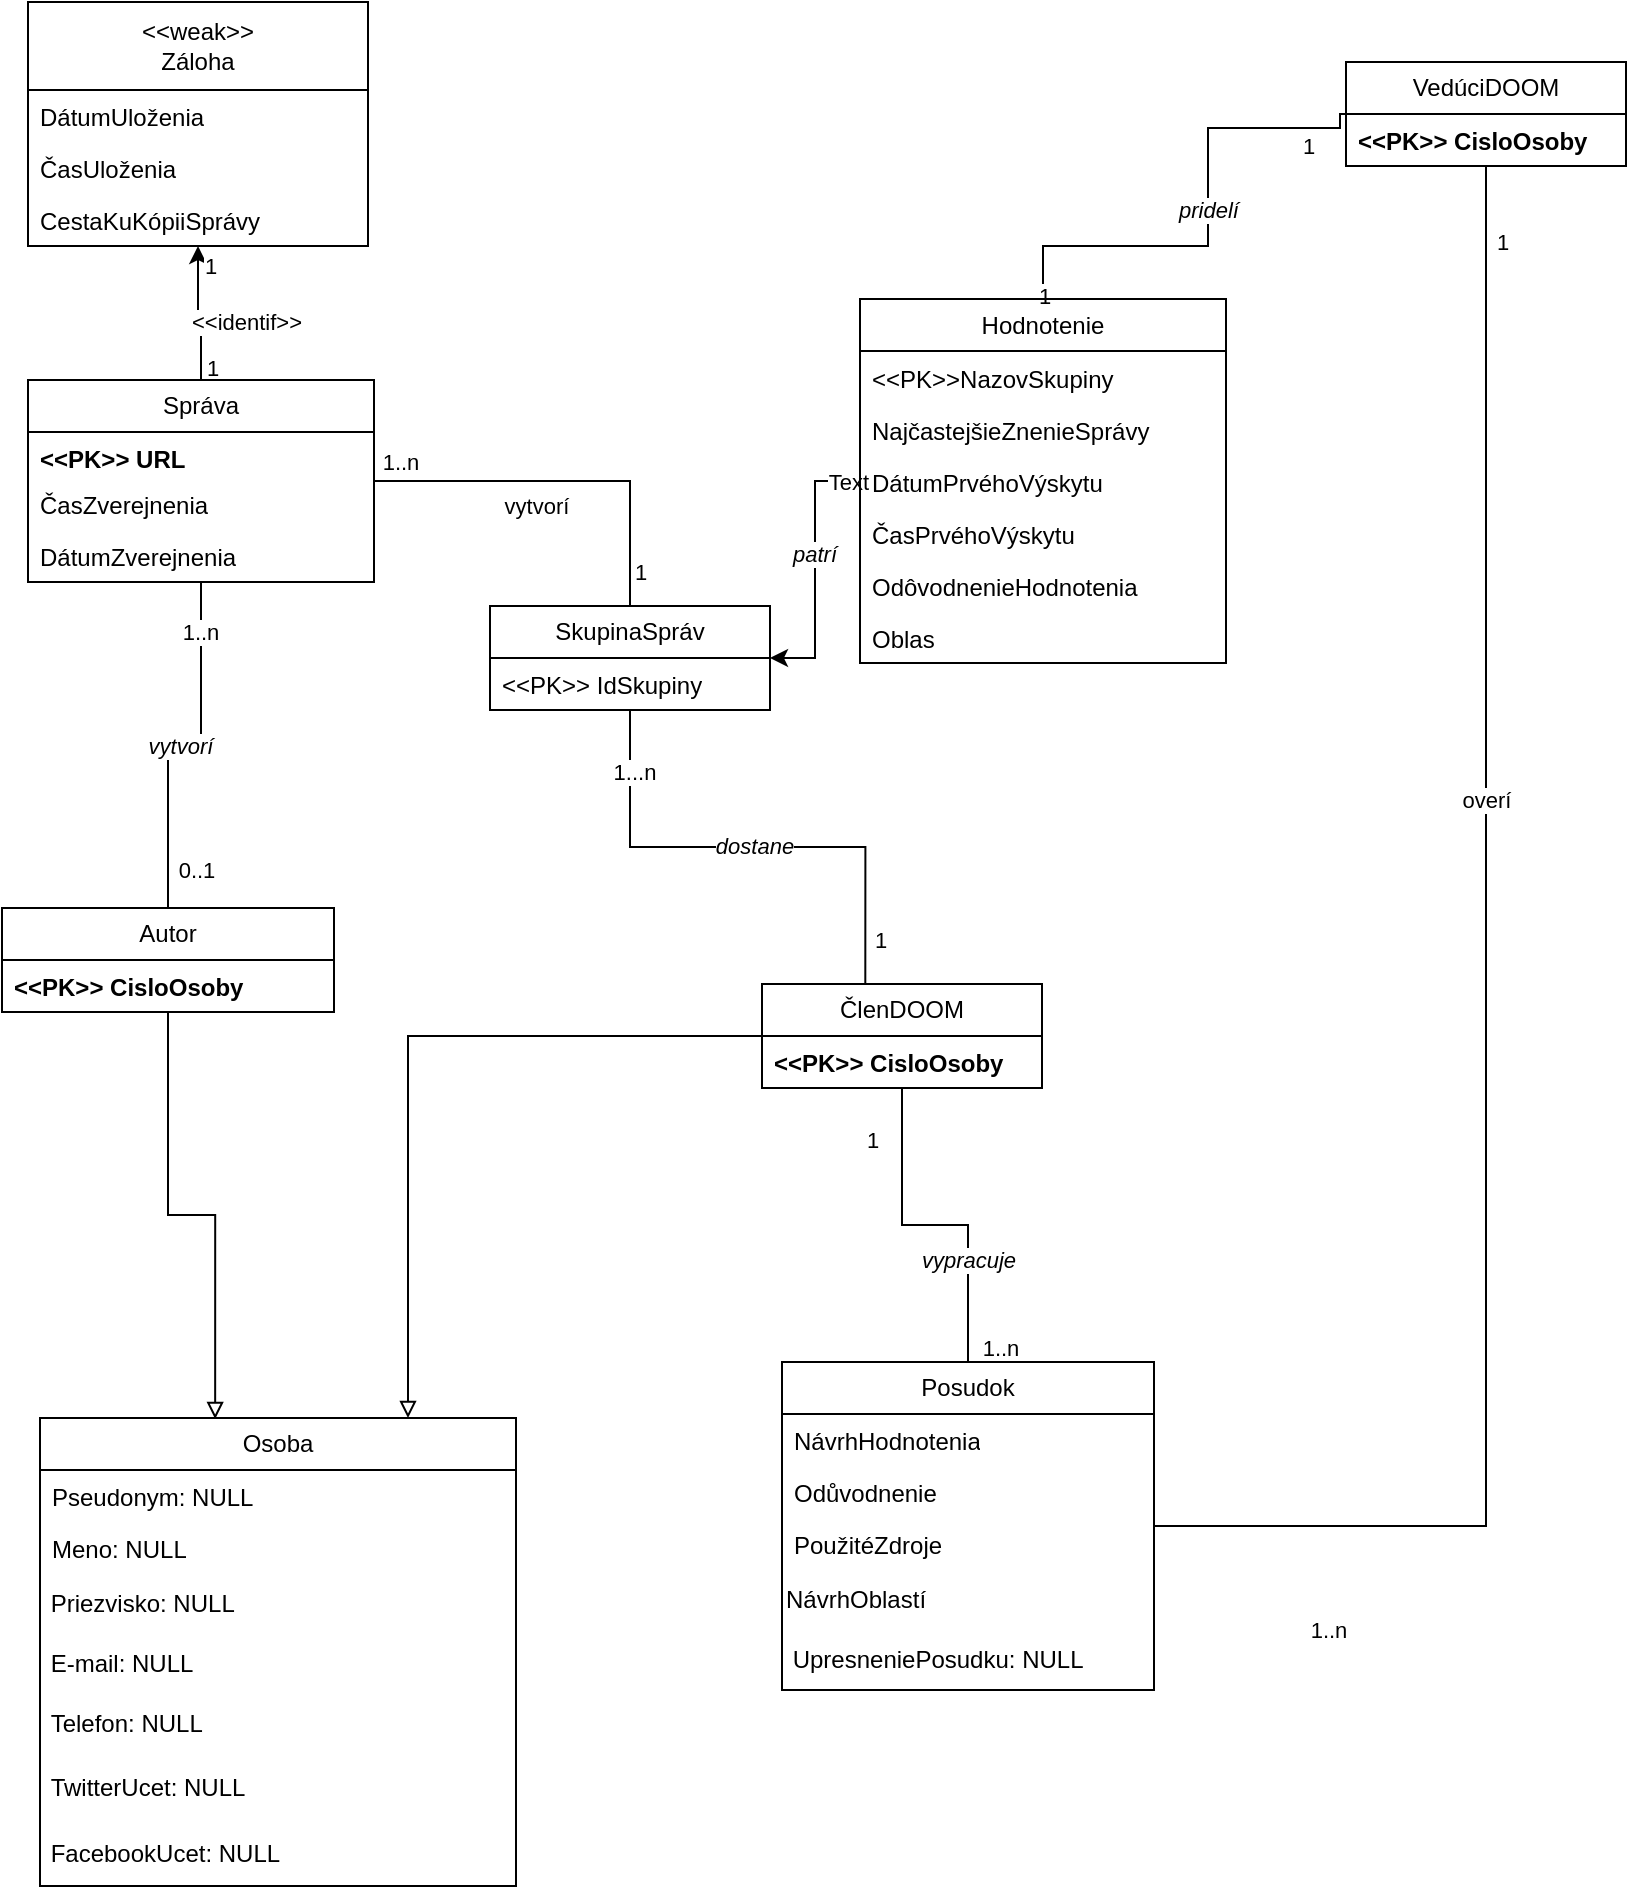 <mxfile version="22.0.8" type="github">
  <diagram name="Page-1" id="c4acf3e9-155e-7222-9cf6-157b1a14988f">
    <mxGraphModel dx="1195" dy="628" grid="0" gridSize="10" guides="1" tooltips="1" connect="1" arrows="1" fold="1" page="1" pageScale="1" pageWidth="850" pageHeight="1100" background="none" math="0" shadow="0">
      <root>
        <mxCell id="0" />
        <mxCell id="1" parent="0" />
        <mxCell id="tlV6fnILcFrFBnI4IhaU-143" style="edgeStyle=orthogonalEdgeStyle;rounded=0;orthogonalLoop=1;jettySize=auto;html=1;" edge="1" parent="1" source="m7hgx1LQ3ufyT0KJ-3Pl-1" target="tlV6fnILcFrFBnI4IhaU-139">
          <mxGeometry relative="1" as="geometry" />
        </mxCell>
        <mxCell id="tlV6fnILcFrFBnI4IhaU-144" value="1" style="edgeLabel;html=1;align=center;verticalAlign=middle;resizable=0;points=[];" vertex="1" connectable="0" parent="tlV6fnILcFrFBnI4IhaU-143">
          <mxGeometry x="-0.81" y="1" relative="1" as="geometry">
            <mxPoint x="6" as="offset" />
          </mxGeometry>
        </mxCell>
        <mxCell id="tlV6fnILcFrFBnI4IhaU-146" value="&amp;lt;&amp;lt;identif&amp;gt;&amp;gt;" style="edgeLabel;html=1;align=center;verticalAlign=middle;resizable=0;points=[];" vertex="1" connectable="0" parent="tlV6fnILcFrFBnI4IhaU-143">
          <mxGeometry x="0.132" relative="1" as="geometry">
            <mxPoint x="24" y="8" as="offset" />
          </mxGeometry>
        </mxCell>
        <mxCell id="tlV6fnILcFrFBnI4IhaU-147" value="1" style="edgeLabel;html=1;align=center;verticalAlign=middle;resizable=0;points=[];" vertex="1" connectable="0" parent="tlV6fnILcFrFBnI4IhaU-143">
          <mxGeometry x="0.797" relative="1" as="geometry">
            <mxPoint x="6" y="3" as="offset" />
          </mxGeometry>
        </mxCell>
        <mxCell id="tlV6fnILcFrFBnI4IhaU-152" style="edgeStyle=orthogonalEdgeStyle;rounded=0;orthogonalLoop=1;jettySize=auto;html=1;endArrow=none;endFill=0;" edge="1" parent="1" source="m7hgx1LQ3ufyT0KJ-3Pl-1" target="tlV6fnILcFrFBnI4IhaU-148">
          <mxGeometry relative="1" as="geometry" />
        </mxCell>
        <mxCell id="tlV6fnILcFrFBnI4IhaU-153" value="vytvorí" style="edgeLabel;html=1;align=center;verticalAlign=middle;resizable=0;points=[];" vertex="1" connectable="0" parent="tlV6fnILcFrFBnI4IhaU-152">
          <mxGeometry x="0.022" y="2" relative="1" as="geometry">
            <mxPoint x="-17" y="14" as="offset" />
          </mxGeometry>
        </mxCell>
        <mxCell id="tlV6fnILcFrFBnI4IhaU-154" value="1..n" style="edgeLabel;html=1;align=center;verticalAlign=middle;resizable=0;points=[];" vertex="1" connectable="0" parent="tlV6fnILcFrFBnI4IhaU-152">
          <mxGeometry x="-0.928" relative="1" as="geometry">
            <mxPoint x="6" y="-10" as="offset" />
          </mxGeometry>
        </mxCell>
        <mxCell id="tlV6fnILcFrFBnI4IhaU-155" value="&lt;div&gt;1&lt;/div&gt;" style="edgeLabel;html=1;align=center;verticalAlign=middle;resizable=0;points=[];" vertex="1" connectable="0" parent="tlV6fnILcFrFBnI4IhaU-152">
          <mxGeometry x="0.853" y="-1" relative="1" as="geometry">
            <mxPoint x="6" y="-3" as="offset" />
          </mxGeometry>
        </mxCell>
        <mxCell id="m7hgx1LQ3ufyT0KJ-3Pl-1" value="Správa" style="swimlane;fontStyle=0;childLayout=stackLayout;horizontal=1;startSize=26;fillColor=none;horizontalStack=0;resizeParent=1;resizeParentMax=0;resizeLast=0;collapsible=1;marginBottom=0;whiteSpace=wrap;html=1;" parent="1" vertex="1">
          <mxGeometry x="23" y="200" width="173" height="101" as="geometry" />
        </mxCell>
        <mxCell id="m7hgx1LQ3ufyT0KJ-3Pl-2" value="&lt;b&gt;&amp;lt;&amp;lt;PK&amp;gt;&amp;gt; URL&lt;/b&gt;" style="text;strokeColor=none;fillColor=none;align=left;verticalAlign=top;spacingLeft=4;spacingRight=4;overflow=hidden;rotatable=0;points=[[0,0.5],[1,0.5]];portConstraint=eastwest;whiteSpace=wrap;html=1;" parent="m7hgx1LQ3ufyT0KJ-3Pl-1" vertex="1">
          <mxGeometry y="26" width="173" height="23" as="geometry" />
        </mxCell>
        <mxCell id="m7hgx1LQ3ufyT0KJ-3Pl-4" value="ČasZverejnenia" style="text;strokeColor=none;fillColor=none;align=left;verticalAlign=top;spacingLeft=4;spacingRight=4;overflow=hidden;rotatable=0;points=[[0,0.5],[1,0.5]];portConstraint=eastwest;whiteSpace=wrap;html=1;" parent="m7hgx1LQ3ufyT0KJ-3Pl-1" vertex="1">
          <mxGeometry y="49" width="173" height="26" as="geometry" />
        </mxCell>
        <mxCell id="m7hgx1LQ3ufyT0KJ-3Pl-3" value="DátumZverejnenia" style="text;strokeColor=none;fillColor=none;align=left;verticalAlign=top;spacingLeft=4;spacingRight=4;overflow=hidden;rotatable=0;points=[[0,0.5],[1,0.5]];portConstraint=eastwest;whiteSpace=wrap;html=1;" parent="m7hgx1LQ3ufyT0KJ-3Pl-1" vertex="1">
          <mxGeometry y="75" width="173" height="26" as="geometry" />
        </mxCell>
        <mxCell id="tlV6fnILcFrFBnI4IhaU-1" value="&lt;div&gt;Osoba&lt;/div&gt;" style="swimlane;fontStyle=0;childLayout=stackLayout;horizontal=1;startSize=26;fillColor=none;horizontalStack=0;resizeParent=1;resizeParentMax=0;resizeLast=0;collapsible=1;marginBottom=0;whiteSpace=wrap;html=1;" vertex="1" parent="1">
          <mxGeometry x="29" y="719" width="238" height="234" as="geometry" />
        </mxCell>
        <mxCell id="tlV6fnILcFrFBnI4IhaU-3" value="Pseudonym: NULL" style="text;strokeColor=none;fillColor=none;align=left;verticalAlign=top;spacingLeft=4;spacingRight=4;overflow=hidden;rotatable=0;points=[[0,0.5],[1,0.5]];portConstraint=eastwest;whiteSpace=wrap;html=1;" vertex="1" parent="tlV6fnILcFrFBnI4IhaU-1">
          <mxGeometry y="26" width="238" height="26" as="geometry" />
        </mxCell>
        <mxCell id="tlV6fnILcFrFBnI4IhaU-4" value="Meno: NULL" style="text;strokeColor=none;fillColor=none;align=left;verticalAlign=top;spacingLeft=4;spacingRight=4;overflow=hidden;rotatable=0;points=[[0,0.5],[1,0.5]];portConstraint=eastwest;whiteSpace=wrap;html=1;" vertex="1" parent="tlV6fnILcFrFBnI4IhaU-1">
          <mxGeometry y="52" width="238" height="26" as="geometry" />
        </mxCell>
        <mxCell id="tlV6fnILcFrFBnI4IhaU-5" value="&lt;div&gt;&amp;nbsp;Priezvisko: NULL&lt;/div&gt;" style="text;strokeColor=none;align=left;fillColor=none;html=1;verticalAlign=middle;whiteSpace=wrap;rounded=0;" vertex="1" parent="tlV6fnILcFrFBnI4IhaU-1">
          <mxGeometry y="78" width="238" height="30" as="geometry" />
        </mxCell>
        <mxCell id="tlV6fnILcFrFBnI4IhaU-6" value="&amp;nbsp;E-mail: NULL" style="text;strokeColor=none;align=left;fillColor=none;html=1;verticalAlign=middle;whiteSpace=wrap;rounded=0;" vertex="1" parent="tlV6fnILcFrFBnI4IhaU-1">
          <mxGeometry y="108" width="238" height="30" as="geometry" />
        </mxCell>
        <mxCell id="tlV6fnILcFrFBnI4IhaU-7" value="&amp;nbsp;Telefon: NULL" style="text;strokeColor=none;align=left;fillColor=none;html=1;verticalAlign=middle;whiteSpace=wrap;rounded=0;" vertex="1" parent="tlV6fnILcFrFBnI4IhaU-1">
          <mxGeometry y="138" width="238" height="30" as="geometry" />
        </mxCell>
        <mxCell id="tlV6fnILcFrFBnI4IhaU-9" value="&amp;nbsp;TwitterUcet: NULL" style="text;strokeColor=none;align=left;fillColor=none;html=1;verticalAlign=middle;whiteSpace=wrap;rounded=0;" vertex="1" parent="tlV6fnILcFrFBnI4IhaU-1">
          <mxGeometry y="168" width="238" height="33" as="geometry" />
        </mxCell>
        <mxCell id="tlV6fnILcFrFBnI4IhaU-8" value="&amp;nbsp;FacebookUcet: NULL" style="text;strokeColor=none;align=left;fillColor=none;html=1;verticalAlign=middle;whiteSpace=wrap;rounded=0;" vertex="1" parent="tlV6fnILcFrFBnI4IhaU-1">
          <mxGeometry y="201" width="238" height="33" as="geometry" />
        </mxCell>
        <mxCell id="tlV6fnILcFrFBnI4IhaU-21" style="edgeStyle=orthogonalEdgeStyle;rounded=0;orthogonalLoop=1;jettySize=auto;html=1;endArrow=block;endFill=0;" edge="1" parent="1" source="tlV6fnILcFrFBnI4IhaU-11" target="tlV6fnILcFrFBnI4IhaU-1">
          <mxGeometry relative="1" as="geometry">
            <Array as="points">
              <mxPoint x="213" y="528" />
            </Array>
          </mxGeometry>
        </mxCell>
        <mxCell id="tlV6fnILcFrFBnI4IhaU-31" style="edgeStyle=orthogonalEdgeStyle;rounded=0;orthogonalLoop=1;jettySize=auto;html=1;endArrow=none;endFill=0;" edge="1" parent="1" source="tlV6fnILcFrFBnI4IhaU-11" target="tlV6fnILcFrFBnI4IhaU-25">
          <mxGeometry relative="1" as="geometry">
            <mxPoint x="356.6" y="480.0" as="sourcePoint" />
          </mxGeometry>
        </mxCell>
        <mxCell id="tlV6fnILcFrFBnI4IhaU-32" value="&lt;i&gt;vypracuje&lt;/i&gt;" style="edgeLabel;html=1;align=center;verticalAlign=middle;resizable=0;points=[];" vertex="1" connectable="0" parent="tlV6fnILcFrFBnI4IhaU-31">
          <mxGeometry x="0.318" y="1" relative="1" as="geometry">
            <mxPoint x="-1" y="7" as="offset" />
          </mxGeometry>
        </mxCell>
        <mxCell id="tlV6fnILcFrFBnI4IhaU-33" value="1" style="edgeLabel;html=1;align=center;verticalAlign=middle;resizable=0;points=[];" vertex="1" connectable="0" parent="tlV6fnILcFrFBnI4IhaU-31">
          <mxGeometry x="-0.841" y="2" relative="1" as="geometry">
            <mxPoint x="-17" y="12" as="offset" />
          </mxGeometry>
        </mxCell>
        <mxCell id="tlV6fnILcFrFBnI4IhaU-35" value="1..n" style="edgeLabel;html=1;align=center;verticalAlign=middle;resizable=0;points=[];" vertex="1" connectable="0" parent="tlV6fnILcFrFBnI4IhaU-31">
          <mxGeometry x="0.793" y="-2" relative="1" as="geometry">
            <mxPoint x="18" y="10" as="offset" />
          </mxGeometry>
        </mxCell>
        <mxCell id="tlV6fnILcFrFBnI4IhaU-11" value="ČlenDOOM" style="swimlane;fontStyle=0;childLayout=stackLayout;horizontal=1;startSize=26;fillColor=none;horizontalStack=0;resizeParent=1;resizeParentMax=0;resizeLast=0;collapsible=1;marginBottom=0;whiteSpace=wrap;html=1;" vertex="1" parent="1">
          <mxGeometry x="390" y="502" width="140" height="52" as="geometry" />
        </mxCell>
        <mxCell id="tlV6fnILcFrFBnI4IhaU-125" value="&lt;div&gt;&lt;b&gt;&amp;lt;&amp;lt;PK&amp;gt;&amp;gt; CisloOsoby&lt;/b&gt;&lt;/div&gt;" style="text;strokeColor=none;fillColor=none;align=left;verticalAlign=top;spacingLeft=4;spacingRight=4;overflow=hidden;rotatable=0;points=[[0,0.5],[1,0.5]];portConstraint=eastwest;whiteSpace=wrap;html=1;" vertex="1" parent="tlV6fnILcFrFBnI4IhaU-11">
          <mxGeometry y="26" width="140" height="26" as="geometry" />
        </mxCell>
        <mxCell id="tlV6fnILcFrFBnI4IhaU-23" style="edgeStyle=orthogonalEdgeStyle;rounded=0;orthogonalLoop=1;jettySize=auto;html=1;endArrow=none;endFill=0;" edge="1" parent="1" source="tlV6fnILcFrFBnI4IhaU-17" target="m7hgx1LQ3ufyT0KJ-3Pl-1">
          <mxGeometry relative="1" as="geometry">
            <mxPoint x="95.957" y="170" as="targetPoint" />
          </mxGeometry>
        </mxCell>
        <mxCell id="tlV6fnILcFrFBnI4IhaU-36" value="&lt;i&gt;vytvorí&lt;/i&gt;" style="edgeLabel;html=1;align=center;verticalAlign=middle;resizable=0;points=[];" vertex="1" connectable="0" parent="tlV6fnILcFrFBnI4IhaU-23">
          <mxGeometry x="-0.029" relative="1" as="geometry">
            <mxPoint as="offset" />
          </mxGeometry>
        </mxCell>
        <mxCell id="tlV6fnILcFrFBnI4IhaU-38" value="0..1" style="edgeLabel;html=1;align=center;verticalAlign=middle;resizable=0;points=[];" vertex="1" connectable="0" parent="tlV6fnILcFrFBnI4IhaU-23">
          <mxGeometry x="-0.775" relative="1" as="geometry">
            <mxPoint x="14" y="1" as="offset" />
          </mxGeometry>
        </mxCell>
        <mxCell id="tlV6fnILcFrFBnI4IhaU-39" value="&lt;div&gt;1..n&lt;/div&gt;" style="edgeLabel;html=1;align=center;verticalAlign=middle;resizable=0;points=[];" vertex="1" connectable="0" parent="tlV6fnILcFrFBnI4IhaU-23">
          <mxGeometry x="0.83" y="1" relative="1" as="geometry">
            <mxPoint y="9" as="offset" />
          </mxGeometry>
        </mxCell>
        <mxCell id="tlV6fnILcFrFBnI4IhaU-17" value="Autor" style="swimlane;fontStyle=0;childLayout=stackLayout;horizontal=1;startSize=26;fillColor=none;horizontalStack=0;resizeParent=1;resizeParentMax=0;resizeLast=0;collapsible=1;marginBottom=0;whiteSpace=wrap;html=1;" vertex="1" parent="1">
          <mxGeometry x="10" y="464" width="166" height="52" as="geometry" />
        </mxCell>
        <mxCell id="tlV6fnILcFrFBnI4IhaU-124" value="&lt;div&gt;&lt;b&gt;&amp;lt;&amp;lt;PK&amp;gt;&amp;gt; CisloOsoby&lt;/b&gt;&lt;/div&gt;" style="text;strokeColor=none;fillColor=none;align=left;verticalAlign=top;spacingLeft=4;spacingRight=4;overflow=hidden;rotatable=0;points=[[0,0.5],[1,0.5]];portConstraint=eastwest;whiteSpace=wrap;html=1;" vertex="1" parent="tlV6fnILcFrFBnI4IhaU-17">
          <mxGeometry y="26" width="166" height="26" as="geometry" />
        </mxCell>
        <mxCell id="tlV6fnILcFrFBnI4IhaU-22" style="edgeStyle=orthogonalEdgeStyle;rounded=0;orthogonalLoop=1;jettySize=auto;html=1;entryX=0.368;entryY=0.002;entryDx=0;entryDy=0;entryPerimeter=0;endArrow=block;endFill=0;" edge="1" parent="1" source="tlV6fnILcFrFBnI4IhaU-17" target="tlV6fnILcFrFBnI4IhaU-1">
          <mxGeometry relative="1" as="geometry" />
        </mxCell>
        <mxCell id="tlV6fnILcFrFBnI4IhaU-71" style="edgeStyle=orthogonalEdgeStyle;rounded=0;orthogonalLoop=1;jettySize=auto;html=1;endArrow=none;endFill=0;" edge="1" parent="1" source="tlV6fnILcFrFBnI4IhaU-25" target="tlV6fnILcFrFBnI4IhaU-58">
          <mxGeometry relative="1" as="geometry" />
        </mxCell>
        <mxCell id="tlV6fnILcFrFBnI4IhaU-72" value="1..n" style="edgeLabel;html=1;align=center;verticalAlign=middle;resizable=0;points=[];" vertex="1" connectable="0" parent="tlV6fnILcFrFBnI4IhaU-71">
          <mxGeometry x="-0.757" relative="1" as="geometry">
            <mxPoint x="-16" y="52" as="offset" />
          </mxGeometry>
        </mxCell>
        <mxCell id="tlV6fnILcFrFBnI4IhaU-73" value="1" style="edgeLabel;html=1;align=center;verticalAlign=middle;resizable=0;points=[];" vertex="1" connectable="0" parent="tlV6fnILcFrFBnI4IhaU-71">
          <mxGeometry x="0.91" relative="1" as="geometry">
            <mxPoint x="8" as="offset" />
          </mxGeometry>
        </mxCell>
        <mxCell id="tlV6fnILcFrFBnI4IhaU-129" value="overí" style="edgeLabel;html=1;align=center;verticalAlign=middle;resizable=0;points=[];" vertex="1" connectable="0" parent="tlV6fnILcFrFBnI4IhaU-71">
          <mxGeometry x="0.25" relative="1" as="geometry">
            <mxPoint as="offset" />
          </mxGeometry>
        </mxCell>
        <mxCell id="tlV6fnILcFrFBnI4IhaU-25" value="&lt;div&gt;Posudok&lt;br&gt;&lt;/div&gt;" style="swimlane;fontStyle=0;childLayout=stackLayout;horizontal=1;startSize=26;fillColor=none;horizontalStack=0;resizeParent=1;resizeParentMax=0;resizeLast=0;collapsible=1;marginBottom=0;whiteSpace=wrap;html=1;" vertex="1" parent="1">
          <mxGeometry x="400" y="691" width="186" height="164" as="geometry" />
        </mxCell>
        <mxCell id="tlV6fnILcFrFBnI4IhaU-26" value="NávrhHodnotenia" style="text;strokeColor=none;fillColor=none;align=left;verticalAlign=top;spacingLeft=4;spacingRight=4;overflow=hidden;rotatable=0;points=[[0,0.5],[1,0.5]];portConstraint=eastwest;whiteSpace=wrap;html=1;" vertex="1" parent="tlV6fnILcFrFBnI4IhaU-25">
          <mxGeometry y="26" width="186" height="26" as="geometry" />
        </mxCell>
        <mxCell id="tlV6fnILcFrFBnI4IhaU-27" value="Odůvodnenie" style="text;strokeColor=none;fillColor=none;align=left;verticalAlign=top;spacingLeft=4;spacingRight=4;overflow=hidden;rotatable=0;points=[[0,0.5],[1,0.5]];portConstraint=eastwest;whiteSpace=wrap;html=1;" vertex="1" parent="tlV6fnILcFrFBnI4IhaU-25">
          <mxGeometry y="52" width="186" height="26" as="geometry" />
        </mxCell>
        <mxCell id="tlV6fnILcFrFBnI4IhaU-28" value="PoužitéZdroje" style="text;strokeColor=none;fillColor=none;align=left;verticalAlign=top;spacingLeft=4;spacingRight=4;overflow=hidden;rotatable=0;points=[[0,0.5],[1,0.5]];portConstraint=eastwest;whiteSpace=wrap;html=1;" vertex="1" parent="tlV6fnILcFrFBnI4IhaU-25">
          <mxGeometry y="78" width="186" height="26" as="geometry" />
        </mxCell>
        <mxCell id="tlV6fnILcFrFBnI4IhaU-29" value="NávrhOblastí" style="text;strokeColor=none;align=left;fillColor=none;html=1;verticalAlign=middle;whiteSpace=wrap;rounded=0;" vertex="1" parent="tlV6fnILcFrFBnI4IhaU-25">
          <mxGeometry y="104" width="186" height="30" as="geometry" />
        </mxCell>
        <mxCell id="tlV6fnILcFrFBnI4IhaU-107" value="&lt;div align=&quot;left&quot;&gt;&amp;nbsp;UpresneniePosudku: NULL&lt;/div&gt;" style="text;strokeColor=none;align=left;fillColor=none;html=1;verticalAlign=middle;whiteSpace=wrap;rounded=0;" vertex="1" parent="tlV6fnILcFrFBnI4IhaU-25">
          <mxGeometry y="134" width="186" height="30" as="geometry" />
        </mxCell>
        <mxCell id="tlV6fnILcFrFBnI4IhaU-90" style="edgeStyle=orthogonalEdgeStyle;rounded=0;orthogonalLoop=1;jettySize=auto;html=1;endArrow=none;endFill=0;" edge="1" parent="1" source="tlV6fnILcFrFBnI4IhaU-58" target="tlV6fnILcFrFBnI4IhaU-84">
          <mxGeometry relative="1" as="geometry">
            <mxPoint x="384" y="195" as="targetPoint" />
            <Array as="points">
              <mxPoint x="679" y="67" />
              <mxPoint x="679" y="74" />
              <mxPoint x="613" y="74" />
              <mxPoint x="613" y="133" />
            </Array>
          </mxGeometry>
        </mxCell>
        <mxCell id="tlV6fnILcFrFBnI4IhaU-94" value="&lt;i&gt;pridelí&lt;/i&gt;" style="edgeLabel;html=1;align=center;verticalAlign=middle;resizable=0;points=[];" vertex="1" connectable="0" parent="tlV6fnILcFrFBnI4IhaU-90">
          <mxGeometry x="0.072" relative="1" as="geometry">
            <mxPoint y="-14" as="offset" />
          </mxGeometry>
        </mxCell>
        <mxCell id="tlV6fnILcFrFBnI4IhaU-130" value="1" style="edgeLabel;html=1;align=center;verticalAlign=middle;resizable=0;points=[];" vertex="1" connectable="0" parent="tlV6fnILcFrFBnI4IhaU-90">
          <mxGeometry x="-0.769" relative="1" as="geometry">
            <mxPoint x="2" y="9" as="offset" />
          </mxGeometry>
        </mxCell>
        <mxCell id="tlV6fnILcFrFBnI4IhaU-131" value="1" style="edgeLabel;html=1;align=center;verticalAlign=middle;resizable=0;points=[];" vertex="1" connectable="0" parent="tlV6fnILcFrFBnI4IhaU-90">
          <mxGeometry x="0.88" relative="1" as="geometry">
            <mxPoint y="13" as="offset" />
          </mxGeometry>
        </mxCell>
        <mxCell id="tlV6fnILcFrFBnI4IhaU-58" value="VedúciDOOM" style="swimlane;fontStyle=0;childLayout=stackLayout;horizontal=1;startSize=26;fillColor=none;horizontalStack=0;resizeParent=1;resizeParentMax=0;resizeLast=0;collapsible=1;marginBottom=0;whiteSpace=wrap;html=1;" vertex="1" parent="1">
          <mxGeometry x="682" y="41" width="140" height="52" as="geometry" />
        </mxCell>
        <mxCell id="tlV6fnILcFrFBnI4IhaU-126" value="&lt;div&gt;&lt;b&gt;&amp;lt;&amp;lt;PK&amp;gt;&amp;gt; CisloOsoby&lt;/b&gt;&lt;/div&gt;" style="text;strokeColor=none;fillColor=none;align=left;verticalAlign=top;spacingLeft=4;spacingRight=4;overflow=hidden;rotatable=0;points=[[0,0.5],[1,0.5]];portConstraint=eastwest;whiteSpace=wrap;html=1;" vertex="1" parent="tlV6fnILcFrFBnI4IhaU-58">
          <mxGeometry y="26" width="140" height="26" as="geometry" />
        </mxCell>
        <mxCell id="tlV6fnILcFrFBnI4IhaU-74" style="edgeStyle=orthogonalEdgeStyle;rounded=0;orthogonalLoop=1;jettySize=auto;html=1;entryX=0.369;entryY=-0.009;entryDx=0;entryDy=0;entryPerimeter=0;endArrow=none;endFill=0;" edge="1" parent="1" source="tlV6fnILcFrFBnI4IhaU-148" target="tlV6fnILcFrFBnI4IhaU-11">
          <mxGeometry relative="1" as="geometry">
            <mxPoint x="318.78" y="173.216" as="targetPoint" />
          </mxGeometry>
        </mxCell>
        <mxCell id="tlV6fnILcFrFBnI4IhaU-75" value="1...n" style="edgeLabel;html=1;align=center;verticalAlign=middle;resizable=0;points=[];" vertex="1" connectable="0" parent="tlV6fnILcFrFBnI4IhaU-74">
          <mxGeometry x="-0.857" y="-1" relative="1" as="geometry">
            <mxPoint x="3" y="13" as="offset" />
          </mxGeometry>
        </mxCell>
        <mxCell id="tlV6fnILcFrFBnI4IhaU-76" value="1" style="edgeLabel;html=1;align=center;verticalAlign=middle;resizable=0;points=[];" vertex="1" connectable="0" parent="tlV6fnILcFrFBnI4IhaU-74">
          <mxGeometry x="0.846" relative="1" as="geometry">
            <mxPoint x="7" y="-2" as="offset" />
          </mxGeometry>
        </mxCell>
        <mxCell id="tlV6fnILcFrFBnI4IhaU-128" value="&lt;i&gt;dostane&lt;/i&gt;" style="edgeLabel;html=1;align=center;verticalAlign=middle;resizable=0;points=[];" vertex="1" connectable="0" parent="tlV6fnILcFrFBnI4IhaU-74">
          <mxGeometry x="0.272" y="-2" relative="1" as="geometry">
            <mxPoint x="-31" y="-3" as="offset" />
          </mxGeometry>
        </mxCell>
        <mxCell id="tlV6fnILcFrFBnI4IhaU-156" style="edgeStyle=orthogonalEdgeStyle;rounded=0;orthogonalLoop=1;jettySize=auto;html=1;" edge="1" parent="1" source="tlV6fnILcFrFBnI4IhaU-84" target="tlV6fnILcFrFBnI4IhaU-148">
          <mxGeometry relative="1" as="geometry" />
        </mxCell>
        <mxCell id="tlV6fnILcFrFBnI4IhaU-157" value="&lt;i&gt;patrí &lt;/i&gt;" style="edgeLabel;html=1;align=center;verticalAlign=middle;resizable=0;points=[];" vertex="1" connectable="0" parent="tlV6fnILcFrFBnI4IhaU-156">
          <mxGeometry x="-0.124" y="-1" relative="1" as="geometry">
            <mxPoint as="offset" />
          </mxGeometry>
        </mxCell>
        <mxCell id="tlV6fnILcFrFBnI4IhaU-160" value="Text" style="edgeLabel;html=1;align=center;verticalAlign=middle;resizable=0;points=[];" vertex="1" connectable="0" parent="tlV6fnILcFrFBnI4IhaU-156">
          <mxGeometry x="-0.907" relative="1" as="geometry">
            <mxPoint as="offset" />
          </mxGeometry>
        </mxCell>
        <mxCell id="tlV6fnILcFrFBnI4IhaU-84" value="Hodnotenie" style="swimlane;fontStyle=0;childLayout=stackLayout;horizontal=1;startSize=26;fillColor=none;horizontalStack=0;resizeParent=1;resizeParentMax=0;resizeLast=0;collapsible=1;marginBottom=0;whiteSpace=wrap;html=1;" vertex="1" parent="1">
          <mxGeometry x="439" y="159.5" width="183" height="182" as="geometry" />
        </mxCell>
        <mxCell id="tlV6fnILcFrFBnI4IhaU-85" value="&amp;lt;&amp;lt;PK&amp;gt;&amp;gt;NazovSkupiny" style="text;strokeColor=none;fillColor=none;align=left;verticalAlign=top;spacingLeft=4;spacingRight=4;overflow=hidden;rotatable=0;points=[[0,0.5],[1,0.5]];portConstraint=eastwest;whiteSpace=wrap;html=1;" vertex="1" parent="tlV6fnILcFrFBnI4IhaU-84">
          <mxGeometry y="26" width="183" height="26" as="geometry" />
        </mxCell>
        <mxCell id="tlV6fnILcFrFBnI4IhaU-110" value="NajčastejšieZnenieSprávy" style="text;strokeColor=none;fillColor=none;align=left;verticalAlign=top;spacingLeft=4;spacingRight=4;overflow=hidden;rotatable=0;points=[[0,0.5],[1,0.5]];portConstraint=eastwest;whiteSpace=wrap;html=1;" vertex="1" parent="tlV6fnILcFrFBnI4IhaU-84">
          <mxGeometry y="52" width="183" height="26" as="geometry" />
        </mxCell>
        <mxCell id="tlV6fnILcFrFBnI4IhaU-111" value="DátumPrvéhoVýskytu" style="text;strokeColor=none;fillColor=none;align=left;verticalAlign=top;spacingLeft=4;spacingRight=4;overflow=hidden;rotatable=0;points=[[0,0.5],[1,0.5]];portConstraint=eastwest;whiteSpace=wrap;html=1;" vertex="1" parent="tlV6fnILcFrFBnI4IhaU-84">
          <mxGeometry y="78" width="183" height="26" as="geometry" />
        </mxCell>
        <mxCell id="tlV6fnILcFrFBnI4IhaU-112" value="ČasPrvéhoVýskytu" style="text;strokeColor=none;fillColor=none;align=left;verticalAlign=top;spacingLeft=4;spacingRight=4;overflow=hidden;rotatable=0;points=[[0,0.5],[1,0.5]];portConstraint=eastwest;whiteSpace=wrap;html=1;" vertex="1" parent="tlV6fnILcFrFBnI4IhaU-84">
          <mxGeometry y="104" width="183" height="26" as="geometry" />
        </mxCell>
        <mxCell id="tlV6fnILcFrFBnI4IhaU-113" value="OdôvodnenieHodnotenia" style="text;strokeColor=none;fillColor=none;align=left;verticalAlign=top;spacingLeft=4;spacingRight=4;overflow=hidden;rotatable=0;points=[[0,0.5],[1,0.5]];portConstraint=eastwest;whiteSpace=wrap;html=1;" vertex="1" parent="tlV6fnILcFrFBnI4IhaU-84">
          <mxGeometry y="130" width="183" height="26" as="geometry" />
        </mxCell>
        <mxCell id="tlV6fnILcFrFBnI4IhaU-114" value="Oblas" style="text;strokeColor=none;fillColor=none;align=left;verticalAlign=top;spacingLeft=4;spacingRight=4;overflow=hidden;rotatable=0;points=[[0,0.5],[1,0.5]];portConstraint=eastwest;whiteSpace=wrap;html=1;" vertex="1" parent="tlV6fnILcFrFBnI4IhaU-84">
          <mxGeometry y="156" width="183" height="26" as="geometry" />
        </mxCell>
        <mxCell id="tlV6fnILcFrFBnI4IhaU-139" value="&lt;div&gt;&amp;lt;&amp;lt;weak&amp;gt;&amp;gt;&lt;br&gt;&lt;/div&gt;&lt;div&gt;Záloha&lt;/div&gt;" style="swimlane;fontStyle=0;childLayout=stackLayout;horizontal=1;startSize=44;fillColor=none;horizontalStack=0;resizeParent=1;resizeParentMax=0;resizeLast=0;collapsible=1;marginBottom=0;whiteSpace=wrap;html=1;" vertex="1" parent="1">
          <mxGeometry x="23" y="11" width="170" height="122" as="geometry" />
        </mxCell>
        <mxCell id="tlV6fnILcFrFBnI4IhaU-140" value="DátumUloženia" style="text;strokeColor=none;fillColor=none;align=left;verticalAlign=top;spacingLeft=4;spacingRight=4;overflow=hidden;rotatable=0;points=[[0,0.5],[1,0.5]];portConstraint=eastwest;whiteSpace=wrap;html=1;" vertex="1" parent="tlV6fnILcFrFBnI4IhaU-139">
          <mxGeometry y="44" width="170" height="26" as="geometry" />
        </mxCell>
        <mxCell id="tlV6fnILcFrFBnI4IhaU-141" value="ČasUloženia" style="text;strokeColor=none;fillColor=none;align=left;verticalAlign=top;spacingLeft=4;spacingRight=4;overflow=hidden;rotatable=0;points=[[0,0.5],[1,0.5]];portConstraint=eastwest;whiteSpace=wrap;html=1;" vertex="1" parent="tlV6fnILcFrFBnI4IhaU-139">
          <mxGeometry y="70" width="170" height="26" as="geometry" />
        </mxCell>
        <mxCell id="tlV6fnILcFrFBnI4IhaU-142" value="CestaKuKópiiSprávy" style="text;strokeColor=none;fillColor=none;align=left;verticalAlign=top;spacingLeft=4;spacingRight=4;overflow=hidden;rotatable=0;points=[[0,0.5],[1,0.5]];portConstraint=eastwest;whiteSpace=wrap;html=1;" vertex="1" parent="tlV6fnILcFrFBnI4IhaU-139">
          <mxGeometry y="96" width="170" height="26" as="geometry" />
        </mxCell>
        <mxCell id="tlV6fnILcFrFBnI4IhaU-148" value="SkupinaSpráv" style="swimlane;fontStyle=0;childLayout=stackLayout;horizontal=1;startSize=26;fillColor=none;horizontalStack=0;resizeParent=1;resizeParentMax=0;resizeLast=0;collapsible=1;marginBottom=0;whiteSpace=wrap;html=1;" vertex="1" parent="1">
          <mxGeometry x="254" y="313" width="140" height="52" as="geometry" />
        </mxCell>
        <mxCell id="tlV6fnILcFrFBnI4IhaU-149" value="&amp;lt;&amp;lt;PK&amp;gt;&amp;gt; IdSkupiny" style="text;strokeColor=none;fillColor=none;align=left;verticalAlign=top;spacingLeft=4;spacingRight=4;overflow=hidden;rotatable=0;points=[[0,0.5],[1,0.5]];portConstraint=eastwest;whiteSpace=wrap;html=1;" vertex="1" parent="tlV6fnILcFrFBnI4IhaU-148">
          <mxGeometry y="26" width="140" height="26" as="geometry" />
        </mxCell>
      </root>
    </mxGraphModel>
  </diagram>
</mxfile>
